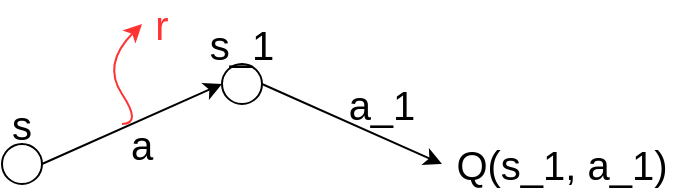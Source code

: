 <mxfile version="12.5.1" type="github">
  <diagram id="OQl2kodtS5EPRaap7i-o" name="Page-1">
    <mxGraphModel dx="1182" dy="683" grid="1" gridSize="10" guides="1" tooltips="1" connect="1" arrows="1" fold="1" page="1" pageScale="1" pageWidth="827" pageHeight="1169" math="0" shadow="0">
      <root>
        <mxCell id="0"/>
        <mxCell id="1" parent="0"/>
        <mxCell id="PZsIo8hZO21PCBhSJB-J-1" value="" style="endArrow=classic;html=1;" edge="1" parent="1">
          <mxGeometry width="50" height="50" relative="1" as="geometry">
            <mxPoint x="240" y="150" as="sourcePoint"/>
            <mxPoint x="330" y="110" as="targetPoint"/>
          </mxGeometry>
        </mxCell>
        <mxCell id="PZsIo8hZO21PCBhSJB-J-2" value="" style="ellipse;whiteSpace=wrap;html=1;aspect=fixed;" vertex="1" parent="1">
          <mxGeometry x="220" y="140" width="20" height="20" as="geometry"/>
        </mxCell>
        <mxCell id="PZsIo8hZO21PCBhSJB-J-3" value="" style="ellipse;whiteSpace=wrap;html=1;aspect=fixed;" vertex="1" parent="1">
          <mxGeometry x="330" y="100" width="20" height="20" as="geometry"/>
        </mxCell>
        <mxCell id="PZsIo8hZO21PCBhSJB-J-5" value="" style="endArrow=classic;html=1;" edge="1" parent="1">
          <mxGeometry width="50" height="50" relative="1" as="geometry">
            <mxPoint x="350" y="110" as="sourcePoint"/>
            <mxPoint x="440" y="150" as="targetPoint"/>
          </mxGeometry>
        </mxCell>
        <mxCell id="PZsIo8hZO21PCBhSJB-J-7" value="&lt;font style=&quot;font-size: 20px&quot;&gt;s_1&lt;/font&gt;&lt;span style=&quot;color: rgba(0 , 0 , 0 , 0) ; font-family: monospace ; font-size: 0px ; white-space: nowrap&quot;&gt;%3CmxGraphModel%3E%3Croot%3E%3CmxCell%20id%3D%220%22%2F%3E%3CmxCell%20id%3D%221%22%20parent%3D%220%22%2F%3E%3CmxCell%20id%3D%222%22%20value%3D%22%26lt%3Bfont%20style%3D%26quot%3Bfont-size%3A%2020px%26quot%3B%26gt%3Bs%26lt%3B%2Ffont%26gt%3B%22%20style%3D%22text%3Bhtml%3D1%3BstrokeColor%3Dnone%3BfillColor%3Dnone%3Balign%3Dcenter%3BverticalAlign%3Dmiddle%3BwhiteSpace%3Dwrap%3Brounded%3D0%3B%22%20vertex%3D%221%22%20parent%3D%221%22%3E%3CmxGeometry%20x%3D%22300%22%20y%3D%22170%22%20width%3D%2240%22%20height%3D%2220%22%20as%3D%22geometry%22%2F%3E%3C%2FmxCell%3E%3C%2Froot%3E%3C%2FmxGraphModel%2&lt;/span&gt;" style="text;html=1;strokeColor=none;fillColor=none;align=center;verticalAlign=middle;whiteSpace=wrap;rounded=0;" vertex="1" parent="1">
          <mxGeometry x="325" y="80" width="30" height="20" as="geometry"/>
        </mxCell>
        <mxCell id="PZsIo8hZO21PCBhSJB-J-8" value="&lt;font style=&quot;font-size: 20px&quot;&gt;s&lt;/font&gt;&lt;span style=&quot;color: rgba(0 , 0 , 0 , 0) ; font-family: monospace ; font-size: 0px ; white-space: nowrap&quot;&gt;%3CmxGraphModel%3E%3Croot%3E%3CmxCell%20id%3D%220%22%2F%3E%3CmxCell%20id%3D%221%22%20parent%3D%220%22%2F%3E%3CmxCell%20id%3D%222%22%20value%3D%22%26lt%3Bfont%20style%3D%26quot%3Bfont-size%3A%2020px%26quot%3B%26gt%3Bs%26lt%3B%2Ffont%26gt%3B%22%20style%3D%22text%3Bhtml%3D1%3BstrokeColor%3Dnone%3BfillColor%3Dnone%3Balign%3Dcenter%3BverticalAlign%3Dmiddle%3BwhiteSpace%3Dwrap%3Brounded%3D0%3B%22%20vertex%3D%221%22%20parent%3D%221%22%3E%3CmxGeometry%20x%3D%22300%22%20y%3D%22170%22%20width%3D%2240%22%20height%3D%2220%22%20as%3D%22geometry%22%2F%3E%3C%2FmxCell%3E%3C%2Froot%3E%3C%2FmxGraphMo&lt;/span&gt;" style="text;html=1;strokeColor=none;fillColor=none;align=center;verticalAlign=middle;whiteSpace=wrap;rounded=0;" vertex="1" parent="1">
          <mxGeometry x="220" y="120" width="20" height="20" as="geometry"/>
        </mxCell>
        <mxCell id="PZsIo8hZO21PCBhSJB-J-9" value="&lt;span style=&quot;font-size: 20px&quot;&gt;a&lt;/span&gt;" style="text;html=1;strokeColor=none;fillColor=none;align=center;verticalAlign=middle;whiteSpace=wrap;rounded=0;" vertex="1" parent="1">
          <mxGeometry x="280" y="130" width="20" height="20" as="geometry"/>
        </mxCell>
        <mxCell id="PZsIo8hZO21PCBhSJB-J-10" value="" style="curved=1;endArrow=classic;html=1;strokeColor=#FF3333;" edge="1" parent="1">
          <mxGeometry width="50" height="50" relative="1" as="geometry">
            <mxPoint x="280" y="130" as="sourcePoint"/>
            <mxPoint x="290" y="80" as="targetPoint"/>
            <Array as="points">
              <mxPoint x="290" y="130"/>
              <mxPoint x="270" y="100"/>
            </Array>
          </mxGeometry>
        </mxCell>
        <mxCell id="PZsIo8hZO21PCBhSJB-J-11" value="&lt;font style=&quot;font-size: 20px&quot; color=&quot;#ff3333&quot;&gt;r&lt;/font&gt;" style="text;html=1;strokeColor=none;fillColor=none;align=center;verticalAlign=middle;whiteSpace=wrap;rounded=0;" vertex="1" parent="1">
          <mxGeometry x="290" y="70" width="20" height="20" as="geometry"/>
        </mxCell>
        <mxCell id="PZsIo8hZO21PCBhSJB-J-14" value="&lt;span style=&quot;font-size: 20px&quot;&gt;Q(s_1, a_1)&lt;/span&gt;" style="text;html=1;strokeColor=none;fillColor=none;align=center;verticalAlign=middle;whiteSpace=wrap;rounded=0;" vertex="1" parent="1">
          <mxGeometry x="440" y="135" width="120" height="30" as="geometry"/>
        </mxCell>
        <mxCell id="PZsIo8hZO21PCBhSJB-J-16" value="&lt;span style=&quot;font-size: 20px&quot;&gt;a_1&lt;/span&gt;" style="text;html=1;strokeColor=none;fillColor=none;align=center;verticalAlign=middle;whiteSpace=wrap;rounded=0;" vertex="1" parent="1">
          <mxGeometry x="400" y="110" width="20" height="20" as="geometry"/>
        </mxCell>
      </root>
    </mxGraphModel>
  </diagram>
</mxfile>

